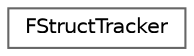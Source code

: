 digraph "Graphical Class Hierarchy"
{
 // INTERACTIVE_SVG=YES
 // LATEX_PDF_SIZE
  bgcolor="transparent";
  edge [fontname=Helvetica,fontsize=10,labelfontname=Helvetica,labelfontsize=10];
  node [fontname=Helvetica,fontsize=10,shape=box,height=0.2,width=0.4];
  rankdir="LR";
  Node0 [id="Node000000",label="FStructTracker",height=0.2,width=0.4,color="grey40", fillcolor="white", style="filled",URL="$d3/d88/structFStructTracker.html",tooltip="FStructTracker is a utility class used to track and map UStruct types to indices, which are used in b..."];
}
